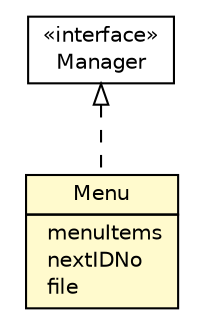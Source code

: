 #!/usr/local/bin/dot
#
# Class diagram 
# Generated by UMLGraph version 1.6 (http://www.umlgraph.org/)
#

digraph G {
	edge [fontname="Helvetica",fontsize=10,labelfontname="Helvetica",labelfontsize=10];
	node [fontname="Helvetica",fontsize=10,shape=plaintext];
	nodesep=0.25;
	ranksep=0.5;
	// au.edu.griffith.ict.Manager
	c57 [label=<<table title="au.edu.griffith.ict.Manager" border="0" cellborder="1" cellspacing="0" cellpadding="2" port="p" href="./Manager.html">
		<tr><td><table border="0" cellspacing="0" cellpadding="1">
<tr><td align="center" balign="center"> &#171;interface&#187; </td></tr>
<tr><td align="center" balign="center"> Manager </td></tr>
		</table></td></tr>
		</table>>, URL="./Manager.html", fontname="Helvetica", fontcolor="black", fontsize=10.0];
	// au.edu.griffith.ict.Menu
	c59 [label=<<table title="au.edu.griffith.ict.Menu" border="0" cellborder="1" cellspacing="0" cellpadding="2" port="p" bgcolor="lemonChiffon" href="./Menu.html">
		<tr><td><table border="0" cellspacing="0" cellpadding="1">
<tr><td align="center" balign="center"> Menu </td></tr>
		</table></td></tr>
		<tr><td><table border="0" cellspacing="0" cellpadding="1">
<tr><td align="left" balign="left">  menuItems </td></tr>
<tr><td align="left" balign="left">  nextIDNo </td></tr>
<tr><td align="left" balign="left">  file </td></tr>
		</table></td></tr>
		</table>>, URL="./Menu.html", fontname="Helvetica", fontcolor="black", fontsize=10.0];
	//au.edu.griffith.ict.Menu implements au.edu.griffith.ict.Manager
	c57:p -> c59:p [dir=back,arrowtail=empty,style=dashed];
}

